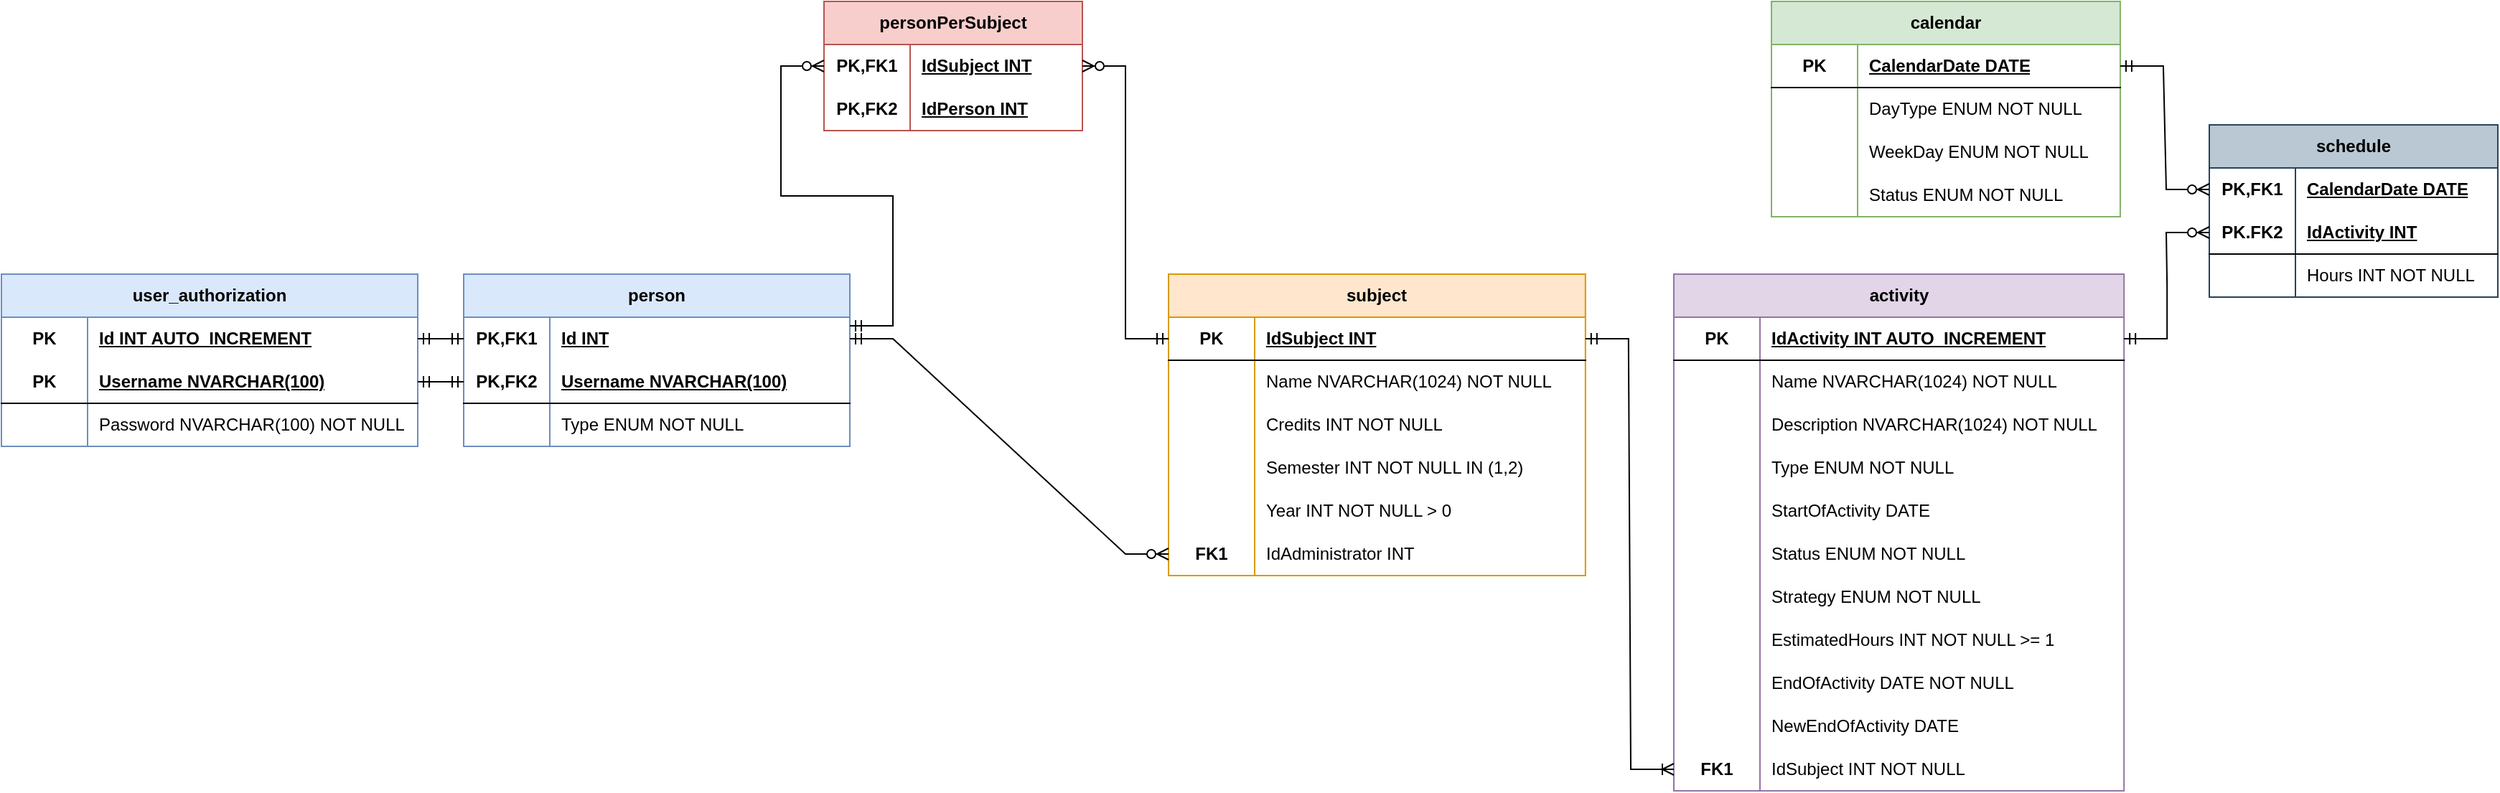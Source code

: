 <mxfile version="28.0.7">
  <diagram name="Página-1" id="NbCmor9HYlso-Vecz9bW">
    <mxGraphModel dx="2484" dy="1054" grid="0" gridSize="10" guides="1" tooltips="1" connect="1" arrows="1" fold="1" page="0" pageScale="1" pageWidth="827" pageHeight="1169" math="0" shadow="0">
      <root>
        <mxCell id="0" />
        <mxCell id="1" parent="0" />
        <mxCell id="WZ2pbrFwJdV6grrl6OnY-15" value="user_authorization" style="shape=table;startSize=30;container=1;collapsible=1;childLayout=tableLayout;fixedRows=1;rowLines=0;fontStyle=1;align=center;resizeLast=1;html=1;whiteSpace=wrap;fillColor=#dae8fc;strokeColor=#6c8ebf;" vertex="1" parent="1">
          <mxGeometry x="-83" y="230" width="290" height="120" as="geometry">
            <mxRectangle x="320" y="120" width="140" height="30" as="alternateBounds" />
          </mxGeometry>
        </mxCell>
        <mxCell id="WZ2pbrFwJdV6grrl6OnY-16" value="" style="shape=tableRow;horizontal=0;startSize=0;swimlaneHead=0;swimlaneBody=0;fillColor=none;collapsible=0;dropTarget=0;points=[[0,0.5],[1,0.5]];portConstraint=eastwest;top=0;left=0;right=0;bottom=0;html=1;" vertex="1" parent="WZ2pbrFwJdV6grrl6OnY-15">
          <mxGeometry y="30" width="290" height="30" as="geometry" />
        </mxCell>
        <mxCell id="WZ2pbrFwJdV6grrl6OnY-17" value="PK" style="shape=partialRectangle;connectable=0;fillColor=none;top=0;left=0;bottom=0;right=0;fontStyle=1;overflow=hidden;html=1;whiteSpace=wrap;" vertex="1" parent="WZ2pbrFwJdV6grrl6OnY-16">
          <mxGeometry width="60" height="30" as="geometry">
            <mxRectangle width="60" height="30" as="alternateBounds" />
          </mxGeometry>
        </mxCell>
        <mxCell id="WZ2pbrFwJdV6grrl6OnY-18" value="Id INT AUTO_INCREMENT" style="shape=partialRectangle;connectable=0;fillColor=none;top=0;left=0;bottom=0;right=0;align=left;spacingLeft=6;fontStyle=5;overflow=hidden;html=1;whiteSpace=wrap;" vertex="1" parent="WZ2pbrFwJdV6grrl6OnY-16">
          <mxGeometry x="60" width="230" height="30" as="geometry">
            <mxRectangle width="230" height="30" as="alternateBounds" />
          </mxGeometry>
        </mxCell>
        <mxCell id="WZ2pbrFwJdV6grrl6OnY-19" value="" style="shape=tableRow;horizontal=0;startSize=0;swimlaneHead=0;swimlaneBody=0;fillColor=none;collapsible=0;dropTarget=0;points=[[0,0.5],[1,0.5]];portConstraint=eastwest;top=0;left=0;right=0;bottom=1;html=1;" vertex="1" parent="WZ2pbrFwJdV6grrl6OnY-15">
          <mxGeometry y="60" width="290" height="30" as="geometry" />
        </mxCell>
        <mxCell id="WZ2pbrFwJdV6grrl6OnY-20" value="PK" style="shape=partialRectangle;connectable=0;fillColor=none;top=0;left=0;bottom=0;right=0;fontStyle=1;overflow=hidden;html=1;whiteSpace=wrap;" vertex="1" parent="WZ2pbrFwJdV6grrl6OnY-19">
          <mxGeometry width="60" height="30" as="geometry">
            <mxRectangle width="60" height="30" as="alternateBounds" />
          </mxGeometry>
        </mxCell>
        <mxCell id="WZ2pbrFwJdV6grrl6OnY-21" value="Username NVARCHAR(100)" style="shape=partialRectangle;connectable=0;fillColor=none;top=0;left=0;bottom=0;right=0;align=left;spacingLeft=6;fontStyle=5;overflow=hidden;html=1;whiteSpace=wrap;" vertex="1" parent="WZ2pbrFwJdV6grrl6OnY-19">
          <mxGeometry x="60" width="230" height="30" as="geometry">
            <mxRectangle width="230" height="30" as="alternateBounds" />
          </mxGeometry>
        </mxCell>
        <mxCell id="WZ2pbrFwJdV6grrl6OnY-22" value="" style="shape=tableRow;horizontal=0;startSize=0;swimlaneHead=0;swimlaneBody=0;fillColor=none;collapsible=0;dropTarget=0;points=[[0,0.5],[1,0.5]];portConstraint=eastwest;top=0;left=0;right=0;bottom=0;html=1;" vertex="1" parent="WZ2pbrFwJdV6grrl6OnY-15">
          <mxGeometry y="90" width="290" height="30" as="geometry" />
        </mxCell>
        <mxCell id="WZ2pbrFwJdV6grrl6OnY-23" value="" style="shape=partialRectangle;connectable=0;fillColor=none;top=0;left=0;bottom=0;right=0;editable=1;overflow=hidden;html=1;whiteSpace=wrap;" vertex="1" parent="WZ2pbrFwJdV6grrl6OnY-22">
          <mxGeometry width="60" height="30" as="geometry">
            <mxRectangle width="60" height="30" as="alternateBounds" />
          </mxGeometry>
        </mxCell>
        <mxCell id="WZ2pbrFwJdV6grrl6OnY-24" value="Password NVARCHAR(100) NOT NULL" style="shape=partialRectangle;connectable=0;fillColor=none;top=0;left=0;bottom=0;right=0;align=left;spacingLeft=6;overflow=hidden;html=1;whiteSpace=wrap;" vertex="1" parent="WZ2pbrFwJdV6grrl6OnY-22">
          <mxGeometry x="60" width="230" height="30" as="geometry">
            <mxRectangle width="230" height="30" as="alternateBounds" />
          </mxGeometry>
        </mxCell>
        <mxCell id="WZ2pbrFwJdV6grrl6OnY-36" value="person" style="shape=table;startSize=30;container=1;collapsible=1;childLayout=tableLayout;fixedRows=1;rowLines=0;fontStyle=1;align=center;resizeLast=1;html=1;whiteSpace=wrap;fillColor=#dae8fc;strokeColor=#6c8ebf;" vertex="1" parent="1">
          <mxGeometry x="239" y="230" width="269" height="120" as="geometry" />
        </mxCell>
        <mxCell id="WZ2pbrFwJdV6grrl6OnY-37" value="" style="shape=tableRow;horizontal=0;startSize=0;swimlaneHead=0;swimlaneBody=0;fillColor=none;collapsible=0;dropTarget=0;points=[[0,0.5],[1,0.5]];portConstraint=eastwest;top=0;left=0;right=0;bottom=0;html=1;" vertex="1" parent="WZ2pbrFwJdV6grrl6OnY-36">
          <mxGeometry y="30" width="269" height="30" as="geometry" />
        </mxCell>
        <mxCell id="WZ2pbrFwJdV6grrl6OnY-38" value="PK,FK1" style="shape=partialRectangle;connectable=0;fillColor=none;top=0;left=0;bottom=0;right=0;fontStyle=1;overflow=hidden;html=1;whiteSpace=wrap;" vertex="1" parent="WZ2pbrFwJdV6grrl6OnY-37">
          <mxGeometry width="60" height="30" as="geometry">
            <mxRectangle width="60" height="30" as="alternateBounds" />
          </mxGeometry>
        </mxCell>
        <mxCell id="WZ2pbrFwJdV6grrl6OnY-39" value="Id INT" style="shape=partialRectangle;connectable=0;fillColor=none;top=0;left=0;bottom=0;right=0;align=left;spacingLeft=6;fontStyle=5;overflow=hidden;html=1;whiteSpace=wrap;" vertex="1" parent="WZ2pbrFwJdV6grrl6OnY-37">
          <mxGeometry x="60" width="209" height="30" as="geometry">
            <mxRectangle width="209" height="30" as="alternateBounds" />
          </mxGeometry>
        </mxCell>
        <mxCell id="WZ2pbrFwJdV6grrl6OnY-40" value="" style="shape=tableRow;horizontal=0;startSize=0;swimlaneHead=0;swimlaneBody=0;fillColor=none;collapsible=0;dropTarget=0;points=[[0,0.5],[1,0.5]];portConstraint=eastwest;top=0;left=0;right=0;bottom=1;html=1;" vertex="1" parent="WZ2pbrFwJdV6grrl6OnY-36">
          <mxGeometry y="60" width="269" height="30" as="geometry" />
        </mxCell>
        <mxCell id="WZ2pbrFwJdV6grrl6OnY-41" value="PK,FK2" style="shape=partialRectangle;connectable=0;fillColor=none;top=0;left=0;bottom=0;right=0;fontStyle=1;overflow=hidden;html=1;whiteSpace=wrap;" vertex="1" parent="WZ2pbrFwJdV6grrl6OnY-40">
          <mxGeometry width="60" height="30" as="geometry">
            <mxRectangle width="60" height="30" as="alternateBounds" />
          </mxGeometry>
        </mxCell>
        <mxCell id="WZ2pbrFwJdV6grrl6OnY-42" value="Username NVARCHAR(100)" style="shape=partialRectangle;connectable=0;fillColor=none;top=0;left=0;bottom=0;right=0;align=left;spacingLeft=6;fontStyle=5;overflow=hidden;html=1;whiteSpace=wrap;" vertex="1" parent="WZ2pbrFwJdV6grrl6OnY-40">
          <mxGeometry x="60" width="209" height="30" as="geometry">
            <mxRectangle width="209" height="30" as="alternateBounds" />
          </mxGeometry>
        </mxCell>
        <mxCell id="WZ2pbrFwJdV6grrl6OnY-43" value="" style="shape=tableRow;horizontal=0;startSize=0;swimlaneHead=0;swimlaneBody=0;fillColor=none;collapsible=0;dropTarget=0;points=[[0,0.5],[1,0.5]];portConstraint=eastwest;top=0;left=0;right=0;bottom=0;html=1;" vertex="1" parent="WZ2pbrFwJdV6grrl6OnY-36">
          <mxGeometry y="90" width="269" height="30" as="geometry" />
        </mxCell>
        <mxCell id="WZ2pbrFwJdV6grrl6OnY-44" value="" style="shape=partialRectangle;connectable=0;fillColor=none;top=0;left=0;bottom=0;right=0;editable=1;overflow=hidden;html=1;whiteSpace=wrap;" vertex="1" parent="WZ2pbrFwJdV6grrl6OnY-43">
          <mxGeometry width="60" height="30" as="geometry">
            <mxRectangle width="60" height="30" as="alternateBounds" />
          </mxGeometry>
        </mxCell>
        <mxCell id="WZ2pbrFwJdV6grrl6OnY-45" value="Type ENUM NOT NULL" style="shape=partialRectangle;connectable=0;fillColor=none;top=0;left=0;bottom=0;right=0;align=left;spacingLeft=6;overflow=hidden;html=1;whiteSpace=wrap;" vertex="1" parent="WZ2pbrFwJdV6grrl6OnY-43">
          <mxGeometry x="60" width="209" height="30" as="geometry">
            <mxRectangle width="209" height="30" as="alternateBounds" />
          </mxGeometry>
        </mxCell>
        <mxCell id="WZ2pbrFwJdV6grrl6OnY-53" value="subject" style="shape=table;startSize=30;container=1;collapsible=1;childLayout=tableLayout;fixedRows=1;rowLines=0;fontStyle=1;align=center;resizeLast=1;html=1;whiteSpace=wrap;fillColor=#ffe6cc;strokeColor=#d79b00;" vertex="1" parent="1">
          <mxGeometry x="730" y="230" width="290.414" height="210" as="geometry" />
        </mxCell>
        <mxCell id="WZ2pbrFwJdV6grrl6OnY-57" value="" style="shape=tableRow;horizontal=0;startSize=0;swimlaneHead=0;swimlaneBody=0;fillColor=none;collapsible=0;dropTarget=0;points=[[0,0.5],[1,0.5]];portConstraint=eastwest;top=0;left=0;right=0;bottom=1;html=1;" vertex="1" parent="WZ2pbrFwJdV6grrl6OnY-53">
          <mxGeometry y="30" width="290.414" height="30" as="geometry" />
        </mxCell>
        <mxCell id="WZ2pbrFwJdV6grrl6OnY-58" value="PK" style="shape=partialRectangle;connectable=0;fillColor=none;top=0;left=0;bottom=0;right=0;fontStyle=1;overflow=hidden;html=1;whiteSpace=wrap;" vertex="1" parent="WZ2pbrFwJdV6grrl6OnY-57">
          <mxGeometry width="60" height="30" as="geometry">
            <mxRectangle width="60" height="30" as="alternateBounds" />
          </mxGeometry>
        </mxCell>
        <mxCell id="WZ2pbrFwJdV6grrl6OnY-59" value="IdSubject INT" style="shape=partialRectangle;connectable=0;fillColor=none;top=0;left=0;bottom=0;right=0;align=left;spacingLeft=6;fontStyle=5;overflow=hidden;html=1;whiteSpace=wrap;" vertex="1" parent="WZ2pbrFwJdV6grrl6OnY-57">
          <mxGeometry x="60" width="230.414" height="30" as="geometry">
            <mxRectangle width="230.414" height="30" as="alternateBounds" />
          </mxGeometry>
        </mxCell>
        <mxCell id="WZ2pbrFwJdV6grrl6OnY-60" value="" style="shape=tableRow;horizontal=0;startSize=0;swimlaneHead=0;swimlaneBody=0;fillColor=none;collapsible=0;dropTarget=0;points=[[0,0.5],[1,0.5]];portConstraint=eastwest;top=0;left=0;right=0;bottom=0;html=1;" vertex="1" parent="WZ2pbrFwJdV6grrl6OnY-53">
          <mxGeometry y="60" width="290.414" height="30" as="geometry" />
        </mxCell>
        <mxCell id="WZ2pbrFwJdV6grrl6OnY-61" value="" style="shape=partialRectangle;connectable=0;fillColor=none;top=0;left=0;bottom=0;right=0;editable=1;overflow=hidden;html=1;whiteSpace=wrap;" vertex="1" parent="WZ2pbrFwJdV6grrl6OnY-60">
          <mxGeometry width="60" height="30" as="geometry">
            <mxRectangle width="60" height="30" as="alternateBounds" />
          </mxGeometry>
        </mxCell>
        <mxCell id="WZ2pbrFwJdV6grrl6OnY-62" value="Name NVARCHAR(1024) NOT NULL" style="shape=partialRectangle;connectable=0;fillColor=none;top=0;left=0;bottom=0;right=0;align=left;spacingLeft=6;overflow=hidden;html=1;whiteSpace=wrap;" vertex="1" parent="WZ2pbrFwJdV6grrl6OnY-60">
          <mxGeometry x="60" width="230.414" height="30" as="geometry">
            <mxRectangle width="230.414" height="30" as="alternateBounds" />
          </mxGeometry>
        </mxCell>
        <mxCell id="WZ2pbrFwJdV6grrl6OnY-166" value="" style="shape=tableRow;horizontal=0;startSize=0;swimlaneHead=0;swimlaneBody=0;fillColor=none;collapsible=0;dropTarget=0;points=[[0,0.5],[1,0.5]];portConstraint=eastwest;top=0;left=0;right=0;bottom=0;html=1;" vertex="1" parent="WZ2pbrFwJdV6grrl6OnY-53">
          <mxGeometry y="90" width="290.414" height="30" as="geometry" />
        </mxCell>
        <mxCell id="WZ2pbrFwJdV6grrl6OnY-167" value="" style="shape=partialRectangle;connectable=0;fillColor=none;top=0;left=0;bottom=0;right=0;editable=1;overflow=hidden;html=1;whiteSpace=wrap;" vertex="1" parent="WZ2pbrFwJdV6grrl6OnY-166">
          <mxGeometry width="60" height="30" as="geometry">
            <mxRectangle width="60" height="30" as="alternateBounds" />
          </mxGeometry>
        </mxCell>
        <mxCell id="WZ2pbrFwJdV6grrl6OnY-168" value="Credits INT NOT NULL" style="shape=partialRectangle;connectable=0;fillColor=none;top=0;left=0;bottom=0;right=0;align=left;spacingLeft=6;overflow=hidden;html=1;whiteSpace=wrap;" vertex="1" parent="WZ2pbrFwJdV6grrl6OnY-166">
          <mxGeometry x="60" width="230.414" height="30" as="geometry">
            <mxRectangle width="230.414" height="30" as="alternateBounds" />
          </mxGeometry>
        </mxCell>
        <mxCell id="WZ2pbrFwJdV6grrl6OnY-66" style="shape=tableRow;horizontal=0;startSize=0;swimlaneHead=0;swimlaneBody=0;fillColor=none;collapsible=0;dropTarget=0;points=[[0,0.5],[1,0.5]];portConstraint=eastwest;top=0;left=0;right=0;bottom=0;html=1;" vertex="1" parent="WZ2pbrFwJdV6grrl6OnY-53">
          <mxGeometry y="120" width="290.414" height="30" as="geometry" />
        </mxCell>
        <mxCell id="WZ2pbrFwJdV6grrl6OnY-67" style="shape=partialRectangle;connectable=0;fillColor=none;top=0;left=0;bottom=0;right=0;editable=1;overflow=hidden;html=1;whiteSpace=wrap;" vertex="1" parent="WZ2pbrFwJdV6grrl6OnY-66">
          <mxGeometry width="60" height="30" as="geometry">
            <mxRectangle width="60" height="30" as="alternateBounds" />
          </mxGeometry>
        </mxCell>
        <mxCell id="WZ2pbrFwJdV6grrl6OnY-68" value="Semester INT NOT NULL IN (1,2)" style="shape=partialRectangle;connectable=0;fillColor=none;top=0;left=0;bottom=0;right=0;align=left;spacingLeft=6;overflow=hidden;html=1;whiteSpace=wrap;" vertex="1" parent="WZ2pbrFwJdV6grrl6OnY-66">
          <mxGeometry x="60" width="230.414" height="30" as="geometry">
            <mxRectangle width="230.414" height="30" as="alternateBounds" />
          </mxGeometry>
        </mxCell>
        <mxCell id="WZ2pbrFwJdV6grrl6OnY-69" style="shape=tableRow;horizontal=0;startSize=0;swimlaneHead=0;swimlaneBody=0;fillColor=none;collapsible=0;dropTarget=0;points=[[0,0.5],[1,0.5]];portConstraint=eastwest;top=0;left=0;right=0;bottom=0;html=1;" vertex="1" parent="WZ2pbrFwJdV6grrl6OnY-53">
          <mxGeometry y="150" width="290.414" height="30" as="geometry" />
        </mxCell>
        <mxCell id="WZ2pbrFwJdV6grrl6OnY-70" style="shape=partialRectangle;connectable=0;fillColor=none;top=0;left=0;bottom=0;right=0;editable=1;overflow=hidden;html=1;whiteSpace=wrap;" vertex="1" parent="WZ2pbrFwJdV6grrl6OnY-69">
          <mxGeometry width="60" height="30" as="geometry">
            <mxRectangle width="60" height="30" as="alternateBounds" />
          </mxGeometry>
        </mxCell>
        <mxCell id="WZ2pbrFwJdV6grrl6OnY-71" value="Year INT NOT NULL &amp;gt; 0" style="shape=partialRectangle;connectable=0;fillColor=none;top=0;left=0;bottom=0;right=0;align=left;spacingLeft=6;overflow=hidden;html=1;whiteSpace=wrap;" vertex="1" parent="WZ2pbrFwJdV6grrl6OnY-69">
          <mxGeometry x="60" width="230.414" height="30" as="geometry">
            <mxRectangle width="230.414" height="30" as="alternateBounds" />
          </mxGeometry>
        </mxCell>
        <mxCell id="WZ2pbrFwJdV6grrl6OnY-72" style="shape=tableRow;horizontal=0;startSize=0;swimlaneHead=0;swimlaneBody=0;fillColor=none;collapsible=0;dropTarget=0;points=[[0,0.5],[1,0.5]];portConstraint=eastwest;top=0;left=0;right=0;bottom=0;html=1;" vertex="1" parent="WZ2pbrFwJdV6grrl6OnY-53">
          <mxGeometry y="180" width="290.414" height="30" as="geometry" />
        </mxCell>
        <mxCell id="WZ2pbrFwJdV6grrl6OnY-73" value="&lt;b&gt;FK1&lt;/b&gt;" style="shape=partialRectangle;connectable=0;fillColor=none;top=0;left=0;bottom=0;right=0;editable=1;overflow=hidden;html=1;whiteSpace=wrap;" vertex="1" parent="WZ2pbrFwJdV6grrl6OnY-72">
          <mxGeometry width="60" height="30" as="geometry">
            <mxRectangle width="60" height="30" as="alternateBounds" />
          </mxGeometry>
        </mxCell>
        <mxCell id="WZ2pbrFwJdV6grrl6OnY-74" value="IdAdministrator INT" style="shape=partialRectangle;connectable=0;fillColor=none;top=0;left=0;bottom=0;right=0;align=left;spacingLeft=6;overflow=hidden;html=1;whiteSpace=wrap;" vertex="1" parent="WZ2pbrFwJdV6grrl6OnY-72">
          <mxGeometry x="60" width="230.414" height="30" as="geometry">
            <mxRectangle width="230.414" height="30" as="alternateBounds" />
          </mxGeometry>
        </mxCell>
        <mxCell id="WZ2pbrFwJdV6grrl6OnY-75" value="personPerSubject" style="shape=table;startSize=30;container=1;collapsible=1;childLayout=tableLayout;fixedRows=1;rowLines=0;fontStyle=1;align=center;resizeLast=1;html=1;whiteSpace=wrap;fillColor=#f8cecc;strokeColor=#b85450;" vertex="1" parent="1">
          <mxGeometry x="490" y="40" width="180" height="90" as="geometry" />
        </mxCell>
        <mxCell id="WZ2pbrFwJdV6grrl6OnY-76" value="" style="shape=tableRow;horizontal=0;startSize=0;swimlaneHead=0;swimlaneBody=0;fillColor=none;collapsible=0;dropTarget=0;points=[[0,0.5],[1,0.5]];portConstraint=eastwest;top=0;left=0;right=0;bottom=0;html=1;" vertex="1" parent="WZ2pbrFwJdV6grrl6OnY-75">
          <mxGeometry y="30" width="180" height="30" as="geometry" />
        </mxCell>
        <mxCell id="WZ2pbrFwJdV6grrl6OnY-77" value="PK,FK1" style="shape=partialRectangle;connectable=0;fillColor=none;top=0;left=0;bottom=0;right=0;fontStyle=1;overflow=hidden;html=1;whiteSpace=wrap;" vertex="1" parent="WZ2pbrFwJdV6grrl6OnY-76">
          <mxGeometry width="60" height="30" as="geometry">
            <mxRectangle width="60" height="30" as="alternateBounds" />
          </mxGeometry>
        </mxCell>
        <mxCell id="WZ2pbrFwJdV6grrl6OnY-78" value="IdSubject INT" style="shape=partialRectangle;connectable=0;fillColor=none;top=0;left=0;bottom=0;right=0;align=left;spacingLeft=6;fontStyle=5;overflow=hidden;html=1;whiteSpace=wrap;" vertex="1" parent="WZ2pbrFwJdV6grrl6OnY-76">
          <mxGeometry x="60" width="120" height="30" as="geometry">
            <mxRectangle width="120" height="30" as="alternateBounds" />
          </mxGeometry>
        </mxCell>
        <mxCell id="WZ2pbrFwJdV6grrl6OnY-79" value="" style="shape=tableRow;horizontal=0;startSize=0;swimlaneHead=0;swimlaneBody=0;fillColor=none;collapsible=0;dropTarget=0;points=[[0,0.5],[1,0.5]];portConstraint=eastwest;top=0;left=0;right=0;bottom=0;html=1;" vertex="1" parent="WZ2pbrFwJdV6grrl6OnY-75">
          <mxGeometry y="60" width="180" height="30" as="geometry" />
        </mxCell>
        <mxCell id="WZ2pbrFwJdV6grrl6OnY-80" value="PK,FK2" style="shape=partialRectangle;connectable=0;fillColor=none;top=0;left=0;bottom=0;right=0;fontStyle=1;overflow=hidden;html=1;whiteSpace=wrap;" vertex="1" parent="WZ2pbrFwJdV6grrl6OnY-79">
          <mxGeometry width="60" height="30" as="geometry">
            <mxRectangle width="60" height="30" as="alternateBounds" />
          </mxGeometry>
        </mxCell>
        <mxCell id="WZ2pbrFwJdV6grrl6OnY-81" value="IdPerson INT" style="shape=partialRectangle;connectable=0;fillColor=none;top=0;left=0;bottom=0;right=0;align=left;spacingLeft=6;fontStyle=5;overflow=hidden;html=1;whiteSpace=wrap;" vertex="1" parent="WZ2pbrFwJdV6grrl6OnY-79">
          <mxGeometry x="60" width="120" height="30" as="geometry">
            <mxRectangle width="120" height="30" as="alternateBounds" />
          </mxGeometry>
        </mxCell>
        <mxCell id="WZ2pbrFwJdV6grrl6OnY-88" value="activity" style="shape=table;startSize=30;container=1;collapsible=1;childLayout=tableLayout;fixedRows=1;rowLines=0;fontStyle=1;align=center;resizeLast=1;html=1;whiteSpace=wrap;fillColor=#e1d5e7;strokeColor=#9673a6;" vertex="1" parent="1">
          <mxGeometry x="1082" y="230" width="313.586" height="360" as="geometry" />
        </mxCell>
        <mxCell id="WZ2pbrFwJdV6grrl6OnY-89" value="" style="shape=tableRow;horizontal=0;startSize=0;swimlaneHead=0;swimlaneBody=0;fillColor=none;collapsible=0;dropTarget=0;points=[[0,0.5],[1,0.5]];portConstraint=eastwest;top=0;left=0;right=0;bottom=1;html=1;" vertex="1" parent="WZ2pbrFwJdV6grrl6OnY-88">
          <mxGeometry y="30" width="313.586" height="30" as="geometry" />
        </mxCell>
        <mxCell id="WZ2pbrFwJdV6grrl6OnY-90" value="PK" style="shape=partialRectangle;connectable=0;fillColor=none;top=0;left=0;bottom=0;right=0;fontStyle=1;overflow=hidden;html=1;whiteSpace=wrap;" vertex="1" parent="WZ2pbrFwJdV6grrl6OnY-89">
          <mxGeometry width="60" height="30" as="geometry">
            <mxRectangle width="60" height="30" as="alternateBounds" />
          </mxGeometry>
        </mxCell>
        <mxCell id="WZ2pbrFwJdV6grrl6OnY-91" value="IdActivity INT AUTO_INCREMENT" style="shape=partialRectangle;connectable=0;fillColor=none;top=0;left=0;bottom=0;right=0;align=left;spacingLeft=6;fontStyle=5;overflow=hidden;html=1;whiteSpace=wrap;" vertex="1" parent="WZ2pbrFwJdV6grrl6OnY-89">
          <mxGeometry x="60" width="253.586" height="30" as="geometry">
            <mxRectangle width="253.586" height="30" as="alternateBounds" />
          </mxGeometry>
        </mxCell>
        <mxCell id="WZ2pbrFwJdV6grrl6OnY-92" value="" style="shape=tableRow;horizontal=0;startSize=0;swimlaneHead=0;swimlaneBody=0;fillColor=none;collapsible=0;dropTarget=0;points=[[0,0.5],[1,0.5]];portConstraint=eastwest;top=0;left=0;right=0;bottom=0;html=1;" vertex="1" parent="WZ2pbrFwJdV6grrl6OnY-88">
          <mxGeometry y="60" width="313.586" height="30" as="geometry" />
        </mxCell>
        <mxCell id="WZ2pbrFwJdV6grrl6OnY-93" value="" style="shape=partialRectangle;connectable=0;fillColor=none;top=0;left=0;bottom=0;right=0;editable=1;overflow=hidden;html=1;whiteSpace=wrap;" vertex="1" parent="WZ2pbrFwJdV6grrl6OnY-92">
          <mxGeometry width="60" height="30" as="geometry">
            <mxRectangle width="60" height="30" as="alternateBounds" />
          </mxGeometry>
        </mxCell>
        <mxCell id="WZ2pbrFwJdV6grrl6OnY-94" value="Name NVARCHAR(1024) NOT NULL" style="shape=partialRectangle;connectable=0;fillColor=none;top=0;left=0;bottom=0;right=0;align=left;spacingLeft=6;overflow=hidden;html=1;whiteSpace=wrap;" vertex="1" parent="WZ2pbrFwJdV6grrl6OnY-92">
          <mxGeometry x="60" width="253.586" height="30" as="geometry">
            <mxRectangle width="253.586" height="30" as="alternateBounds" />
          </mxGeometry>
        </mxCell>
        <mxCell id="WZ2pbrFwJdV6grrl6OnY-95" value="" style="shape=tableRow;horizontal=0;startSize=0;swimlaneHead=0;swimlaneBody=0;fillColor=none;collapsible=0;dropTarget=0;points=[[0,0.5],[1,0.5]];portConstraint=eastwest;top=0;left=0;right=0;bottom=0;html=1;" vertex="1" parent="WZ2pbrFwJdV6grrl6OnY-88">
          <mxGeometry y="90" width="313.586" height="30" as="geometry" />
        </mxCell>
        <mxCell id="WZ2pbrFwJdV6grrl6OnY-96" value="" style="shape=partialRectangle;connectable=0;fillColor=none;top=0;left=0;bottom=0;right=0;editable=1;overflow=hidden;html=1;whiteSpace=wrap;" vertex="1" parent="WZ2pbrFwJdV6grrl6OnY-95">
          <mxGeometry width="60" height="30" as="geometry">
            <mxRectangle width="60" height="30" as="alternateBounds" />
          </mxGeometry>
        </mxCell>
        <mxCell id="WZ2pbrFwJdV6grrl6OnY-97" value="Description NVARCHAR(1024) NOT NULL" style="shape=partialRectangle;connectable=0;fillColor=none;top=0;left=0;bottom=0;right=0;align=left;spacingLeft=6;overflow=hidden;html=1;whiteSpace=wrap;" vertex="1" parent="WZ2pbrFwJdV6grrl6OnY-95">
          <mxGeometry x="60" width="253.586" height="30" as="geometry">
            <mxRectangle width="253.586" height="30" as="alternateBounds" />
          </mxGeometry>
        </mxCell>
        <mxCell id="WZ2pbrFwJdV6grrl6OnY-98" style="shape=tableRow;horizontal=0;startSize=0;swimlaneHead=0;swimlaneBody=0;fillColor=none;collapsible=0;dropTarget=0;points=[[0,0.5],[1,0.5]];portConstraint=eastwest;top=0;left=0;right=0;bottom=0;html=1;" vertex="1" parent="WZ2pbrFwJdV6grrl6OnY-88">
          <mxGeometry y="120" width="313.586" height="30" as="geometry" />
        </mxCell>
        <mxCell id="WZ2pbrFwJdV6grrl6OnY-99" style="shape=partialRectangle;connectable=0;fillColor=none;top=0;left=0;bottom=0;right=0;editable=1;overflow=hidden;html=1;whiteSpace=wrap;" vertex="1" parent="WZ2pbrFwJdV6grrl6OnY-98">
          <mxGeometry width="60" height="30" as="geometry">
            <mxRectangle width="60" height="30" as="alternateBounds" />
          </mxGeometry>
        </mxCell>
        <mxCell id="WZ2pbrFwJdV6grrl6OnY-100" value="Type ENUM NOT NULL" style="shape=partialRectangle;connectable=0;fillColor=none;top=0;left=0;bottom=0;right=0;align=left;spacingLeft=6;overflow=hidden;html=1;whiteSpace=wrap;" vertex="1" parent="WZ2pbrFwJdV6grrl6OnY-98">
          <mxGeometry x="60" width="253.586" height="30" as="geometry">
            <mxRectangle width="253.586" height="30" as="alternateBounds" />
          </mxGeometry>
        </mxCell>
        <mxCell id="WZ2pbrFwJdV6grrl6OnY-101" style="shape=tableRow;horizontal=0;startSize=0;swimlaneHead=0;swimlaneBody=0;fillColor=none;collapsible=0;dropTarget=0;points=[[0,0.5],[1,0.5]];portConstraint=eastwest;top=0;left=0;right=0;bottom=0;html=1;" vertex="1" parent="WZ2pbrFwJdV6grrl6OnY-88">
          <mxGeometry y="150" width="313.586" height="30" as="geometry" />
        </mxCell>
        <mxCell id="WZ2pbrFwJdV6grrl6OnY-102" style="shape=partialRectangle;connectable=0;fillColor=none;top=0;left=0;bottom=0;right=0;editable=1;overflow=hidden;html=1;whiteSpace=wrap;" vertex="1" parent="WZ2pbrFwJdV6grrl6OnY-101">
          <mxGeometry width="60" height="30" as="geometry">
            <mxRectangle width="60" height="30" as="alternateBounds" />
          </mxGeometry>
        </mxCell>
        <mxCell id="WZ2pbrFwJdV6grrl6OnY-103" value="StartOfActivity DATE" style="shape=partialRectangle;connectable=0;fillColor=none;top=0;left=0;bottom=0;right=0;align=left;spacingLeft=6;overflow=hidden;html=1;whiteSpace=wrap;" vertex="1" parent="WZ2pbrFwJdV6grrl6OnY-101">
          <mxGeometry x="60" width="253.586" height="30" as="geometry">
            <mxRectangle width="253.586" height="30" as="alternateBounds" />
          </mxGeometry>
        </mxCell>
        <mxCell id="WZ2pbrFwJdV6grrl6OnY-104" style="shape=tableRow;horizontal=0;startSize=0;swimlaneHead=0;swimlaneBody=0;fillColor=none;collapsible=0;dropTarget=0;points=[[0,0.5],[1,0.5]];portConstraint=eastwest;top=0;left=0;right=0;bottom=0;html=1;" vertex="1" parent="WZ2pbrFwJdV6grrl6OnY-88">
          <mxGeometry y="180" width="313.586" height="30" as="geometry" />
        </mxCell>
        <mxCell id="WZ2pbrFwJdV6grrl6OnY-105" value="" style="shape=partialRectangle;connectable=0;fillColor=none;top=0;left=0;bottom=0;right=0;editable=1;overflow=hidden;html=1;whiteSpace=wrap;" vertex="1" parent="WZ2pbrFwJdV6grrl6OnY-104">
          <mxGeometry width="60" height="30" as="geometry">
            <mxRectangle width="60" height="30" as="alternateBounds" />
          </mxGeometry>
        </mxCell>
        <mxCell id="WZ2pbrFwJdV6grrl6OnY-106" value="Status ENUM NOT NULL" style="shape=partialRectangle;connectable=0;fillColor=none;top=0;left=0;bottom=0;right=0;align=left;spacingLeft=6;overflow=hidden;html=1;whiteSpace=wrap;" vertex="1" parent="WZ2pbrFwJdV6grrl6OnY-104">
          <mxGeometry x="60" width="253.586" height="30" as="geometry">
            <mxRectangle width="253.586" height="30" as="alternateBounds" />
          </mxGeometry>
        </mxCell>
        <mxCell id="WZ2pbrFwJdV6grrl6OnY-107" style="shape=tableRow;horizontal=0;startSize=0;swimlaneHead=0;swimlaneBody=0;fillColor=none;collapsible=0;dropTarget=0;points=[[0,0.5],[1,0.5]];portConstraint=eastwest;top=0;left=0;right=0;bottom=0;html=1;" vertex="1" parent="WZ2pbrFwJdV6grrl6OnY-88">
          <mxGeometry y="210" width="313.586" height="30" as="geometry" />
        </mxCell>
        <mxCell id="WZ2pbrFwJdV6grrl6OnY-108" style="shape=partialRectangle;connectable=0;fillColor=none;top=0;left=0;bottom=0;right=0;editable=1;overflow=hidden;html=1;whiteSpace=wrap;" vertex="1" parent="WZ2pbrFwJdV6grrl6OnY-107">
          <mxGeometry width="60" height="30" as="geometry">
            <mxRectangle width="60" height="30" as="alternateBounds" />
          </mxGeometry>
        </mxCell>
        <mxCell id="WZ2pbrFwJdV6grrl6OnY-109" value="Strategy ENUM NOT NULL" style="shape=partialRectangle;connectable=0;fillColor=none;top=0;left=0;bottom=0;right=0;align=left;spacingLeft=6;overflow=hidden;html=1;whiteSpace=wrap;" vertex="1" parent="WZ2pbrFwJdV6grrl6OnY-107">
          <mxGeometry x="60" width="253.586" height="30" as="geometry">
            <mxRectangle width="253.586" height="30" as="alternateBounds" />
          </mxGeometry>
        </mxCell>
        <mxCell id="WZ2pbrFwJdV6grrl6OnY-110" style="shape=tableRow;horizontal=0;startSize=0;swimlaneHead=0;swimlaneBody=0;fillColor=none;collapsible=0;dropTarget=0;points=[[0,0.5],[1,0.5]];portConstraint=eastwest;top=0;left=0;right=0;bottom=0;html=1;" vertex="1" parent="WZ2pbrFwJdV6grrl6OnY-88">
          <mxGeometry y="240" width="313.586" height="30" as="geometry" />
        </mxCell>
        <mxCell id="WZ2pbrFwJdV6grrl6OnY-111" style="shape=partialRectangle;connectable=0;fillColor=none;top=0;left=0;bottom=0;right=0;editable=1;overflow=hidden;html=1;whiteSpace=wrap;" vertex="1" parent="WZ2pbrFwJdV6grrl6OnY-110">
          <mxGeometry width="60" height="30" as="geometry">
            <mxRectangle width="60" height="30" as="alternateBounds" />
          </mxGeometry>
        </mxCell>
        <mxCell id="WZ2pbrFwJdV6grrl6OnY-112" value="EstimatedHours INT NOT NULL &amp;gt;= 1" style="shape=partialRectangle;connectable=0;fillColor=none;top=0;left=0;bottom=0;right=0;align=left;spacingLeft=6;overflow=hidden;html=1;whiteSpace=wrap;" vertex="1" parent="WZ2pbrFwJdV6grrl6OnY-110">
          <mxGeometry x="60" width="253.586" height="30" as="geometry">
            <mxRectangle width="253.586" height="30" as="alternateBounds" />
          </mxGeometry>
        </mxCell>
        <mxCell id="WZ2pbrFwJdV6grrl6OnY-113" style="shape=tableRow;horizontal=0;startSize=0;swimlaneHead=0;swimlaneBody=0;fillColor=none;collapsible=0;dropTarget=0;points=[[0,0.5],[1,0.5]];portConstraint=eastwest;top=0;left=0;right=0;bottom=0;html=1;" vertex="1" parent="WZ2pbrFwJdV6grrl6OnY-88">
          <mxGeometry y="270" width="313.586" height="30" as="geometry" />
        </mxCell>
        <mxCell id="WZ2pbrFwJdV6grrl6OnY-114" style="shape=partialRectangle;connectable=0;fillColor=none;top=0;left=0;bottom=0;right=0;editable=1;overflow=hidden;html=1;whiteSpace=wrap;" vertex="1" parent="WZ2pbrFwJdV6grrl6OnY-113">
          <mxGeometry width="60" height="30" as="geometry">
            <mxRectangle width="60" height="30" as="alternateBounds" />
          </mxGeometry>
        </mxCell>
        <mxCell id="WZ2pbrFwJdV6grrl6OnY-115" value="EndOfActivity DATE NOT NULL" style="shape=partialRectangle;connectable=0;fillColor=none;top=0;left=0;bottom=0;right=0;align=left;spacingLeft=6;overflow=hidden;html=1;whiteSpace=wrap;" vertex="1" parent="WZ2pbrFwJdV6grrl6OnY-113">
          <mxGeometry x="60" width="253.586" height="30" as="geometry">
            <mxRectangle width="253.586" height="30" as="alternateBounds" />
          </mxGeometry>
        </mxCell>
        <mxCell id="WZ2pbrFwJdV6grrl6OnY-116" style="shape=tableRow;horizontal=0;startSize=0;swimlaneHead=0;swimlaneBody=0;fillColor=none;collapsible=0;dropTarget=0;points=[[0,0.5],[1,0.5]];portConstraint=eastwest;top=0;left=0;right=0;bottom=0;html=1;" vertex="1" parent="WZ2pbrFwJdV6grrl6OnY-88">
          <mxGeometry y="300" width="313.586" height="30" as="geometry" />
        </mxCell>
        <mxCell id="WZ2pbrFwJdV6grrl6OnY-117" style="shape=partialRectangle;connectable=0;fillColor=none;top=0;left=0;bottom=0;right=0;editable=1;overflow=hidden;html=1;whiteSpace=wrap;" vertex="1" parent="WZ2pbrFwJdV6grrl6OnY-116">
          <mxGeometry width="60" height="30" as="geometry">
            <mxRectangle width="60" height="30" as="alternateBounds" />
          </mxGeometry>
        </mxCell>
        <mxCell id="WZ2pbrFwJdV6grrl6OnY-118" value="NewEndOfActivity DATE" style="shape=partialRectangle;connectable=0;fillColor=none;top=0;left=0;bottom=0;right=0;align=left;spacingLeft=6;overflow=hidden;html=1;whiteSpace=wrap;" vertex="1" parent="WZ2pbrFwJdV6grrl6OnY-116">
          <mxGeometry x="60" width="253.586" height="30" as="geometry">
            <mxRectangle width="253.586" height="30" as="alternateBounds" />
          </mxGeometry>
        </mxCell>
        <mxCell id="WZ2pbrFwJdV6grrl6OnY-119" style="shape=tableRow;horizontal=0;startSize=0;swimlaneHead=0;swimlaneBody=0;fillColor=none;collapsible=0;dropTarget=0;points=[[0,0.5],[1,0.5]];portConstraint=eastwest;top=0;left=0;right=0;bottom=0;html=1;" vertex="1" parent="WZ2pbrFwJdV6grrl6OnY-88">
          <mxGeometry y="330" width="313.586" height="30" as="geometry" />
        </mxCell>
        <mxCell id="WZ2pbrFwJdV6grrl6OnY-120" value="FK1" style="shape=partialRectangle;connectable=0;fillColor=none;top=0;left=0;bottom=0;right=0;editable=1;overflow=hidden;html=1;whiteSpace=wrap;fontStyle=1" vertex="1" parent="WZ2pbrFwJdV6grrl6OnY-119">
          <mxGeometry width="60" height="30" as="geometry">
            <mxRectangle width="60" height="30" as="alternateBounds" />
          </mxGeometry>
        </mxCell>
        <mxCell id="WZ2pbrFwJdV6grrl6OnY-121" value="IdSubject INT NOT NULL" style="shape=partialRectangle;connectable=0;fillColor=none;top=0;left=0;bottom=0;right=0;align=left;spacingLeft=6;overflow=hidden;html=1;whiteSpace=wrap;" vertex="1" parent="WZ2pbrFwJdV6grrl6OnY-119">
          <mxGeometry x="60" width="253.586" height="30" as="geometry">
            <mxRectangle width="253.586" height="30" as="alternateBounds" />
          </mxGeometry>
        </mxCell>
        <mxCell id="WZ2pbrFwJdV6grrl6OnY-122" value="calendar" style="shape=table;startSize=30;container=1;collapsible=1;childLayout=tableLayout;fixedRows=1;rowLines=0;fontStyle=1;align=center;resizeLast=1;html=1;whiteSpace=wrap;fillColor=#d5e8d4;strokeColor=#82b366;" vertex="1" parent="1">
          <mxGeometry x="1150" y="40" width="242.966" height="150" as="geometry" />
        </mxCell>
        <mxCell id="WZ2pbrFwJdV6grrl6OnY-123" value="" style="shape=tableRow;horizontal=0;startSize=0;swimlaneHead=0;swimlaneBody=0;fillColor=none;collapsible=0;dropTarget=0;points=[[0,0.5],[1,0.5]];portConstraint=eastwest;top=0;left=0;right=0;bottom=1;html=1;" vertex="1" parent="WZ2pbrFwJdV6grrl6OnY-122">
          <mxGeometry y="30" width="242.966" height="30" as="geometry" />
        </mxCell>
        <mxCell id="WZ2pbrFwJdV6grrl6OnY-124" value="PK" style="shape=partialRectangle;connectable=0;fillColor=none;top=0;left=0;bottom=0;right=0;fontStyle=1;overflow=hidden;html=1;whiteSpace=wrap;" vertex="1" parent="WZ2pbrFwJdV6grrl6OnY-123">
          <mxGeometry width="60" height="30" as="geometry">
            <mxRectangle width="60" height="30" as="alternateBounds" />
          </mxGeometry>
        </mxCell>
        <mxCell id="WZ2pbrFwJdV6grrl6OnY-125" value="CalendarDate DATE" style="shape=partialRectangle;connectable=0;fillColor=none;top=0;left=0;bottom=0;right=0;align=left;spacingLeft=6;fontStyle=5;overflow=hidden;html=1;whiteSpace=wrap;" vertex="1" parent="WZ2pbrFwJdV6grrl6OnY-123">
          <mxGeometry x="60" width="182.966" height="30" as="geometry">
            <mxRectangle width="182.966" height="30" as="alternateBounds" />
          </mxGeometry>
        </mxCell>
        <mxCell id="WZ2pbrFwJdV6grrl6OnY-126" value="" style="shape=tableRow;horizontal=0;startSize=0;swimlaneHead=0;swimlaneBody=0;fillColor=none;collapsible=0;dropTarget=0;points=[[0,0.5],[1,0.5]];portConstraint=eastwest;top=0;left=0;right=0;bottom=0;html=1;" vertex="1" parent="WZ2pbrFwJdV6grrl6OnY-122">
          <mxGeometry y="60" width="242.966" height="30" as="geometry" />
        </mxCell>
        <mxCell id="WZ2pbrFwJdV6grrl6OnY-127" value="" style="shape=partialRectangle;connectable=0;fillColor=none;top=0;left=0;bottom=0;right=0;editable=1;overflow=hidden;html=1;whiteSpace=wrap;" vertex="1" parent="WZ2pbrFwJdV6grrl6OnY-126">
          <mxGeometry width="60" height="30" as="geometry">
            <mxRectangle width="60" height="30" as="alternateBounds" />
          </mxGeometry>
        </mxCell>
        <mxCell id="WZ2pbrFwJdV6grrl6OnY-128" value="DayType ENUM NOT NULL" style="shape=partialRectangle;connectable=0;fillColor=none;top=0;left=0;bottom=0;right=0;align=left;spacingLeft=6;overflow=hidden;html=1;whiteSpace=wrap;" vertex="1" parent="WZ2pbrFwJdV6grrl6OnY-126">
          <mxGeometry x="60" width="182.966" height="30" as="geometry">
            <mxRectangle width="182.966" height="30" as="alternateBounds" />
          </mxGeometry>
        </mxCell>
        <mxCell id="WZ2pbrFwJdV6grrl6OnY-129" value="" style="shape=tableRow;horizontal=0;startSize=0;swimlaneHead=0;swimlaneBody=0;fillColor=none;collapsible=0;dropTarget=0;points=[[0,0.5],[1,0.5]];portConstraint=eastwest;top=0;left=0;right=0;bottom=0;html=1;" vertex="1" parent="WZ2pbrFwJdV6grrl6OnY-122">
          <mxGeometry y="90" width="242.966" height="30" as="geometry" />
        </mxCell>
        <mxCell id="WZ2pbrFwJdV6grrl6OnY-130" value="" style="shape=partialRectangle;connectable=0;fillColor=none;top=0;left=0;bottom=0;right=0;editable=1;overflow=hidden;html=1;whiteSpace=wrap;" vertex="1" parent="WZ2pbrFwJdV6grrl6OnY-129">
          <mxGeometry width="60" height="30" as="geometry">
            <mxRectangle width="60" height="30" as="alternateBounds" />
          </mxGeometry>
        </mxCell>
        <mxCell id="WZ2pbrFwJdV6grrl6OnY-131" value="WeekDay ENUM NOT NULL" style="shape=partialRectangle;connectable=0;fillColor=none;top=0;left=0;bottom=0;right=0;align=left;spacingLeft=6;overflow=hidden;html=1;whiteSpace=wrap;" vertex="1" parent="WZ2pbrFwJdV6grrl6OnY-129">
          <mxGeometry x="60" width="182.966" height="30" as="geometry">
            <mxRectangle width="182.966" height="30" as="alternateBounds" />
          </mxGeometry>
        </mxCell>
        <mxCell id="WZ2pbrFwJdV6grrl6OnY-132" style="shape=tableRow;horizontal=0;startSize=0;swimlaneHead=0;swimlaneBody=0;fillColor=none;collapsible=0;dropTarget=0;points=[[0,0.5],[1,0.5]];portConstraint=eastwest;top=0;left=0;right=0;bottom=0;html=1;" vertex="1" parent="WZ2pbrFwJdV6grrl6OnY-122">
          <mxGeometry y="120" width="242.966" height="30" as="geometry" />
        </mxCell>
        <mxCell id="WZ2pbrFwJdV6grrl6OnY-133" style="shape=partialRectangle;connectable=0;fillColor=none;top=0;left=0;bottom=0;right=0;editable=1;overflow=hidden;html=1;whiteSpace=wrap;" vertex="1" parent="WZ2pbrFwJdV6grrl6OnY-132">
          <mxGeometry width="60" height="30" as="geometry">
            <mxRectangle width="60" height="30" as="alternateBounds" />
          </mxGeometry>
        </mxCell>
        <mxCell id="WZ2pbrFwJdV6grrl6OnY-134" value="Status ENUM NOT NULL" style="shape=partialRectangle;connectable=0;fillColor=none;top=0;left=0;bottom=0;right=0;align=left;spacingLeft=6;overflow=hidden;html=1;whiteSpace=wrap;" vertex="1" parent="WZ2pbrFwJdV6grrl6OnY-132">
          <mxGeometry x="60" width="182.966" height="30" as="geometry">
            <mxRectangle width="182.966" height="30" as="alternateBounds" />
          </mxGeometry>
        </mxCell>
        <mxCell id="WZ2pbrFwJdV6grrl6OnY-141" value="schedule" style="shape=table;startSize=30;container=1;collapsible=1;childLayout=tableLayout;fixedRows=1;rowLines=0;fontStyle=1;align=center;resizeLast=1;html=1;whiteSpace=wrap;fillColor=#bac8d3;strokeColor=#23445d;" vertex="1" parent="1">
          <mxGeometry x="1455" y="126" width="201.0" height="120" as="geometry" />
        </mxCell>
        <mxCell id="WZ2pbrFwJdV6grrl6OnY-142" value="" style="shape=tableRow;horizontal=0;startSize=0;swimlaneHead=0;swimlaneBody=0;fillColor=none;collapsible=0;dropTarget=0;points=[[0,0.5],[1,0.5]];portConstraint=eastwest;top=0;left=0;right=0;bottom=0;html=1;" vertex="1" parent="WZ2pbrFwJdV6grrl6OnY-141">
          <mxGeometry y="30" width="201.0" height="30" as="geometry" />
        </mxCell>
        <mxCell id="WZ2pbrFwJdV6grrl6OnY-143" value="PK,FK1" style="shape=partialRectangle;connectable=0;fillColor=none;top=0;left=0;bottom=0;right=0;fontStyle=1;overflow=hidden;html=1;whiteSpace=wrap;" vertex="1" parent="WZ2pbrFwJdV6grrl6OnY-142">
          <mxGeometry width="60" height="30" as="geometry">
            <mxRectangle width="60" height="30" as="alternateBounds" />
          </mxGeometry>
        </mxCell>
        <mxCell id="WZ2pbrFwJdV6grrl6OnY-144" value="CalendarDate DATE" style="shape=partialRectangle;connectable=0;fillColor=none;top=0;left=0;bottom=0;right=0;align=left;spacingLeft=6;fontStyle=5;overflow=hidden;html=1;whiteSpace=wrap;" vertex="1" parent="WZ2pbrFwJdV6grrl6OnY-142">
          <mxGeometry x="60" width="141.0" height="30" as="geometry">
            <mxRectangle width="141.0" height="30" as="alternateBounds" />
          </mxGeometry>
        </mxCell>
        <mxCell id="WZ2pbrFwJdV6grrl6OnY-154" style="shape=tableRow;horizontal=0;startSize=0;swimlaneHead=0;swimlaneBody=0;fillColor=none;collapsible=0;dropTarget=0;points=[[0,0.5],[1,0.5]];portConstraint=eastwest;top=0;left=0;right=0;bottom=1;html=1;swimlaneLine=1;strokeColor=default;" vertex="1" parent="WZ2pbrFwJdV6grrl6OnY-141">
          <mxGeometry y="60" width="201.0" height="30" as="geometry" />
        </mxCell>
        <mxCell id="WZ2pbrFwJdV6grrl6OnY-155" value="PK.FK2" style="shape=partialRectangle;connectable=0;fillColor=none;top=0;left=0;bottom=0;right=0;fontStyle=1;overflow=hidden;html=1;whiteSpace=wrap;strokeColor=inherit;strokeWidth=1;" vertex="1" parent="WZ2pbrFwJdV6grrl6OnY-154">
          <mxGeometry width="60" height="30" as="geometry">
            <mxRectangle width="60" height="30" as="alternateBounds" />
          </mxGeometry>
        </mxCell>
        <mxCell id="WZ2pbrFwJdV6grrl6OnY-156" value="IdActivity INT" style="shape=partialRectangle;connectable=0;fillColor=none;top=0;left=0;bottom=0;right=0;align=left;spacingLeft=6;fontStyle=5;overflow=hidden;html=1;whiteSpace=wrap;" vertex="1" parent="WZ2pbrFwJdV6grrl6OnY-154">
          <mxGeometry x="60" width="141.0" height="30" as="geometry">
            <mxRectangle width="141.0" height="30" as="alternateBounds" />
          </mxGeometry>
        </mxCell>
        <mxCell id="WZ2pbrFwJdV6grrl6OnY-145" value="" style="shape=tableRow;horizontal=0;startSize=0;swimlaneHead=0;swimlaneBody=0;fillColor=none;collapsible=0;dropTarget=0;points=[[0,0.5],[1,0.5]];portConstraint=eastwest;top=0;left=0;right=0;bottom=0;html=1;" vertex="1" parent="WZ2pbrFwJdV6grrl6OnY-141">
          <mxGeometry y="90" width="201.0" height="30" as="geometry" />
        </mxCell>
        <mxCell id="WZ2pbrFwJdV6grrl6OnY-146" value="" style="shape=partialRectangle;connectable=0;fillColor=none;top=0;left=0;bottom=0;right=0;editable=1;overflow=hidden;html=1;whiteSpace=wrap;" vertex="1" parent="WZ2pbrFwJdV6grrl6OnY-145">
          <mxGeometry width="60" height="30" as="geometry">
            <mxRectangle width="60" height="30" as="alternateBounds" />
          </mxGeometry>
        </mxCell>
        <mxCell id="WZ2pbrFwJdV6grrl6OnY-147" value="Hours INT NOT NULL" style="shape=partialRectangle;connectable=0;fillColor=none;top=0;left=0;bottom=0;right=0;align=left;spacingLeft=6;overflow=hidden;html=1;whiteSpace=wrap;" vertex="1" parent="WZ2pbrFwJdV6grrl6OnY-145">
          <mxGeometry x="60" width="141.0" height="30" as="geometry">
            <mxRectangle width="141.0" height="30" as="alternateBounds" />
          </mxGeometry>
        </mxCell>
        <mxCell id="WZ2pbrFwJdV6grrl6OnY-157" value="" style="edgeStyle=entityRelationEdgeStyle;fontSize=12;html=1;endArrow=ERmandOne;startArrow=ERmandOne;rounded=0;exitX=1;exitY=0.5;exitDx=0;exitDy=0;entryX=0;entryY=0.5;entryDx=0;entryDy=0;" edge="1" parent="1" source="WZ2pbrFwJdV6grrl6OnY-16" target="WZ2pbrFwJdV6grrl6OnY-37">
          <mxGeometry width="100" height="100" relative="1" as="geometry">
            <mxPoint x="207" y="270" as="sourcePoint" />
            <mxPoint x="207" y="415" as="targetPoint" />
            <Array as="points">
              <mxPoint x="330" y="155" />
              <mxPoint x="-261" y="351" />
              <mxPoint x="330" y="145" />
              <mxPoint x="220" y="135" />
            </Array>
          </mxGeometry>
        </mxCell>
        <mxCell id="WZ2pbrFwJdV6grrl6OnY-158" value="" style="edgeStyle=entityRelationEdgeStyle;fontSize=12;html=1;endArrow=ERmandOne;startArrow=ERmandOne;rounded=0;exitX=1;exitY=0.5;exitDx=0;exitDy=0;entryX=0;entryY=0.5;entryDx=0;entryDy=0;" edge="1" parent="1" source="WZ2pbrFwJdV6grrl6OnY-19" target="WZ2pbrFwJdV6grrl6OnY-40">
          <mxGeometry width="100" height="100" relative="1" as="geometry">
            <mxPoint x="250" y="300" as="sourcePoint" />
            <mxPoint x="326" y="316" as="targetPoint" />
            <Array as="points">
              <mxPoint x="400" y="295" />
              <mxPoint x="320" y="210" />
              <mxPoint x="410" y="205" />
              <mxPoint x="430" y="205" />
              <mxPoint x="410" y="215" />
            </Array>
          </mxGeometry>
        </mxCell>
        <mxCell id="WZ2pbrFwJdV6grrl6OnY-160" value="" style="edgeStyle=entityRelationEdgeStyle;fontSize=12;html=1;endArrow=ERzeroToMany;startArrow=ERmandOne;rounded=0;exitX=1;exitY=0.2;exitDx=0;exitDy=0;exitPerimeter=0;" edge="1" parent="1" source="WZ2pbrFwJdV6grrl6OnY-37">
          <mxGeometry width="100" height="100" relative="1" as="geometry">
            <mxPoint x="509" y="271" as="sourcePoint" />
            <mxPoint x="490" y="85" as="targetPoint" />
            <Array as="points">
              <mxPoint x="481" y="261" />
              <mxPoint x="461" y="180" />
              <mxPoint x="371" y="121" />
              <mxPoint x="431" y="201" />
            </Array>
          </mxGeometry>
        </mxCell>
        <mxCell id="WZ2pbrFwJdV6grrl6OnY-161" value="" style="edgeStyle=entityRelationEdgeStyle;fontSize=12;html=1;endArrow=ERzeroToMany;startArrow=ERmandOne;rounded=0;exitX=0;exitY=0.5;exitDx=0;exitDy=0;entryX=1;entryY=0.5;entryDx=0;entryDy=0;" edge="1" parent="1" source="WZ2pbrFwJdV6grrl6OnY-57" target="WZ2pbrFwJdV6grrl6OnY-76">
          <mxGeometry width="100" height="100" relative="1" as="geometry">
            <mxPoint x="730" y="320" as="sourcePoint" />
            <mxPoint x="830" y="220" as="targetPoint" />
          </mxGeometry>
        </mxCell>
        <mxCell id="WZ2pbrFwJdV6grrl6OnY-165" value="" style="edgeStyle=entityRelationEdgeStyle;fontSize=12;html=1;endArrow=ERzeroToMany;startArrow=ERmandOne;rounded=0;exitX=1;exitY=0.5;exitDx=0;exitDy=0;entryX=0;entryY=0.5;entryDx=0;entryDy=0;" edge="1" parent="1" source="WZ2pbrFwJdV6grrl6OnY-37" target="WZ2pbrFwJdV6grrl6OnY-72">
          <mxGeometry width="100" height="100" relative="1" as="geometry">
            <mxPoint x="207" y="427" as="sourcePoint" />
            <mxPoint x="730" y="462" as="targetPoint" />
          </mxGeometry>
        </mxCell>
        <mxCell id="WZ2pbrFwJdV6grrl6OnY-169" value="" style="edgeStyle=entityRelationEdgeStyle;fontSize=12;html=1;endArrow=ERzeroToMany;startArrow=ERmandOne;rounded=0;exitX=1;exitY=0.5;exitDx=0;exitDy=0;entryX=0;entryY=0.5;entryDx=0;entryDy=0;" edge="1" parent="1" source="WZ2pbrFwJdV6grrl6OnY-123" target="WZ2pbrFwJdV6grrl6OnY-142">
          <mxGeometry width="100" height="100" relative="1" as="geometry">
            <mxPoint x="1140" y="140" as="sourcePoint" />
            <mxPoint x="1200" y="440" as="targetPoint" />
            <Array as="points">
              <mxPoint x="1150" y="705" />
            </Array>
          </mxGeometry>
        </mxCell>
        <mxCell id="WZ2pbrFwJdV6grrl6OnY-170" value="" style="edgeStyle=entityRelationEdgeStyle;fontSize=12;html=1;endArrow=ERzeroToMany;startArrow=ERmandOne;rounded=0;exitX=1;exitY=0.5;exitDx=0;exitDy=0;entryX=0;entryY=0.5;entryDx=0;entryDy=0;" edge="1" parent="1" source="WZ2pbrFwJdV6grrl6OnY-89" target="WZ2pbrFwJdV6grrl6OnY-154">
          <mxGeometry width="100" height="100" relative="1" as="geometry">
            <mxPoint x="960" y="380" as="sourcePoint" />
            <mxPoint x="1060" y="280" as="targetPoint" />
          </mxGeometry>
        </mxCell>
        <mxCell id="WZ2pbrFwJdV6grrl6OnY-174" value="" style="edgeStyle=entityRelationEdgeStyle;fontSize=12;html=1;endArrow=ERoneToMany;startArrow=ERmandOne;rounded=0;exitX=1;exitY=0.5;exitDx=0;exitDy=0;entryX=0;entryY=0.5;entryDx=0;entryDy=0;" edge="1" parent="1" source="WZ2pbrFwJdV6grrl6OnY-57" target="WZ2pbrFwJdV6grrl6OnY-119">
          <mxGeometry width="100" height="100" relative="1" as="geometry">
            <mxPoint x="1081" y="453" as="sourcePoint" />
            <mxPoint x="1181" y="353" as="targetPoint" />
          </mxGeometry>
        </mxCell>
      </root>
    </mxGraphModel>
  </diagram>
</mxfile>
